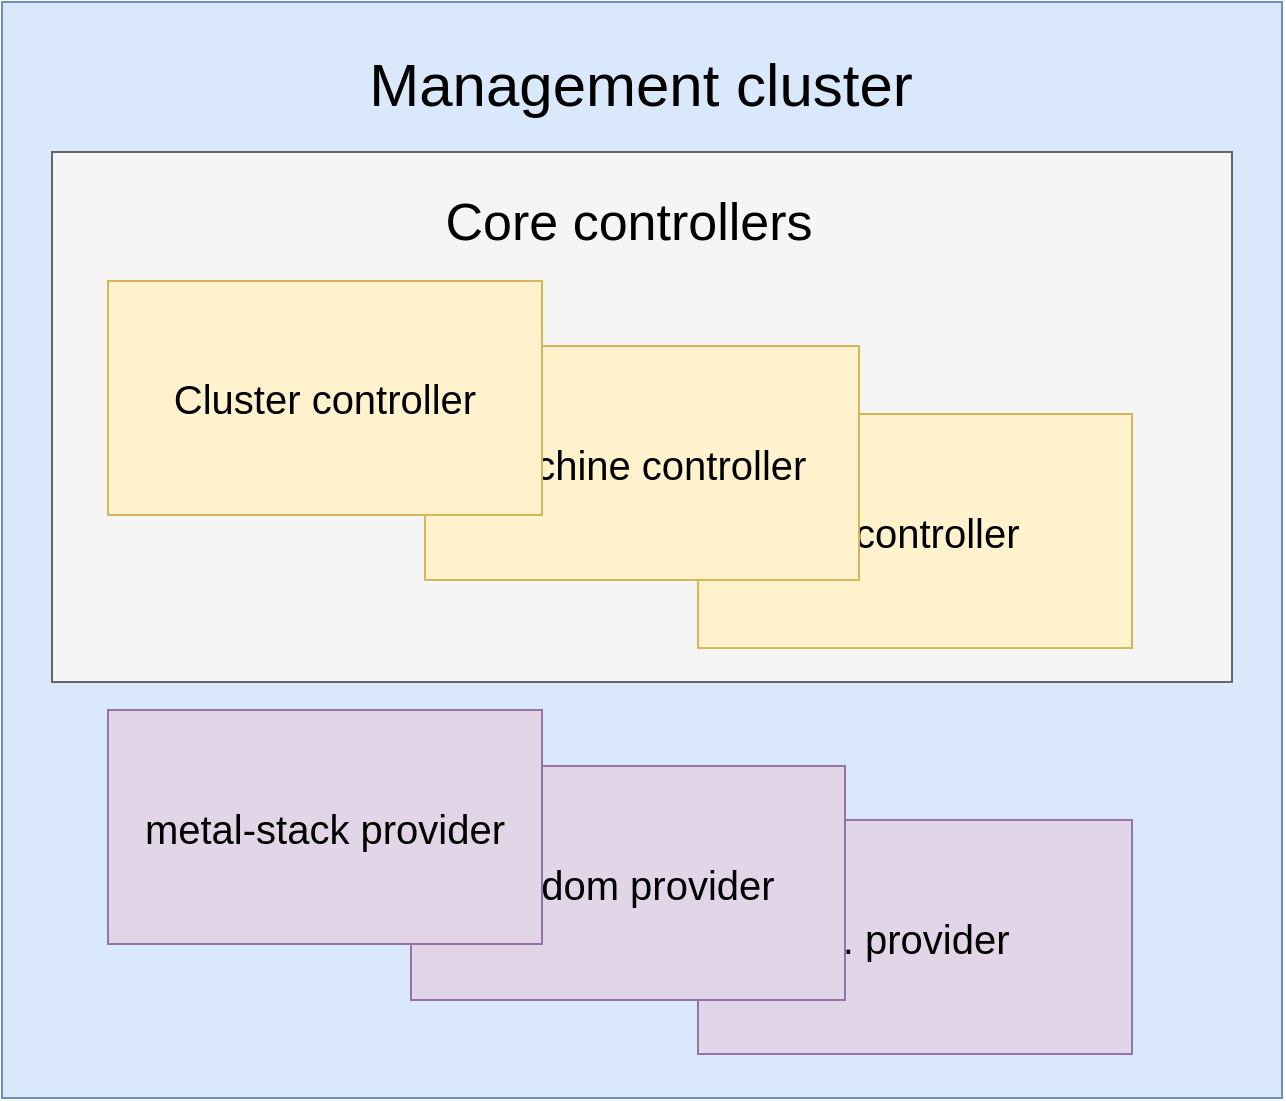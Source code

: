 <mxfile>
    <diagram id="ToPi5NqXSybOOjagKnuQ" name="Page-1">
        <mxGraphModel dx="2104" dy="701" grid="0" gridSize="10" guides="1" tooltips="1" connect="1" arrows="1" fold="1" page="0" pageScale="1" pageWidth="850" pageHeight="1100" math="0" shadow="0">
            <root>
                <mxCell id="0"/>
                <mxCell id="1" parent="0"/>
                <mxCell id="qUONc3NZkDFU0F-GtsOM-1" value="" style="rounded=0;whiteSpace=wrap;html=1;fillColor=#dae8fc;strokeColor=#6c8ebf;" parent="1" vertex="1">
                    <mxGeometry x="62.01" y="200" width="640" height="548" as="geometry"/>
                </mxCell>
                <mxCell id="qUONc3NZkDFU0F-GtsOM-2" value="" style="rounded=0;whiteSpace=wrap;html=1;fillColor=#f5f5f5;strokeColor=#666666;fontColor=#333333;" parent="1" vertex="1">
                    <mxGeometry x="87" y="275" width="590" height="265" as="geometry"/>
                </mxCell>
                <mxCell id="qUONc3NZkDFU0F-GtsOM-5" value="&lt;font style=&quot;font-size: 30px&quot;&gt;Management cluster&lt;/font&gt;" style="text;html=1;strokeColor=none;fillColor=none;align=center;verticalAlign=middle;whiteSpace=wrap;rounded=0;" parent="1" vertex="1">
                    <mxGeometry x="228.38" y="222" width="307.25" height="37" as="geometry"/>
                </mxCell>
                <mxCell id="qUONc3NZkDFU0F-GtsOM-6" value="&lt;font style=&quot;font-size: 26px&quot;&gt;Core controllers&lt;/font&gt;" style="text;html=1;strokeColor=none;fillColor=none;align=center;verticalAlign=middle;whiteSpace=wrap;rounded=0;" parent="1" vertex="1">
                    <mxGeometry x="255.75" y="291" width="238.5" height="37" as="geometry"/>
                </mxCell>
                <mxCell id="qUONc3NZkDFU0F-GtsOM-7" value="&lt;font style=&quot;font-size: 20px&quot;&gt;... controller&lt;/font&gt;" style="rounded=0;whiteSpace=wrap;html=1;fillColor=#fff2cc;strokeColor=#d6b656;" parent="1" vertex="1">
                    <mxGeometry x="410" y="406" width="217" height="117" as="geometry"/>
                </mxCell>
                <mxCell id="qUONc3NZkDFU0F-GtsOM-9" value="&lt;font style=&quot;font-size: 20px&quot;&gt;Machine controller&lt;/font&gt;" style="rounded=0;whiteSpace=wrap;html=1;fillColor=#fff2cc;strokeColor=#d6b656;" parent="1" vertex="1">
                    <mxGeometry x="273.51" y="372" width="217" height="117" as="geometry"/>
                </mxCell>
                <mxCell id="qUONc3NZkDFU0F-GtsOM-10" value="&lt;font style=&quot;font-size: 20px&quot;&gt;Cluster controller&lt;/font&gt;" style="rounded=0;whiteSpace=wrap;html=1;fillColor=#fff2cc;strokeColor=#d6b656;" parent="1" vertex="1">
                    <mxGeometry x="115" y="339.5" width="217" height="117" as="geometry"/>
                </mxCell>
                <mxCell id="qUONc3NZkDFU0F-GtsOM-11" value="&lt;font style=&quot;font-size: 20px&quot;&gt;... provider&lt;/font&gt;" style="rounded=0;whiteSpace=wrap;html=1;fillColor=#e1d5e7;strokeColor=#9673a6;" parent="1" vertex="1">
                    <mxGeometry x="410" y="609" width="217" height="117" as="geometry"/>
                </mxCell>
                <mxCell id="qUONc3NZkDFU0F-GtsOM-12" value="&lt;font style=&quot;font-size: 20px&quot;&gt;random provider&lt;/font&gt;" style="rounded=0;whiteSpace=wrap;html=1;fillColor=#e1d5e7;strokeColor=#9673a6;" parent="1" vertex="1">
                    <mxGeometry x="266.5" y="582" width="217" height="117" as="geometry"/>
                </mxCell>
                <mxCell id="qUONc3NZkDFU0F-GtsOM-13" value="&lt;font style=&quot;font-size: 20px&quot;&gt;metal-stack provider&lt;/font&gt;" style="rounded=0;whiteSpace=wrap;html=1;fillColor=#e1d5e7;strokeColor=#9673a6;" parent="1" vertex="1">
                    <mxGeometry x="115" y="554" width="217" height="117" as="geometry"/>
                </mxCell>
            </root>
        </mxGraphModel>
    </diagram>
</mxfile>